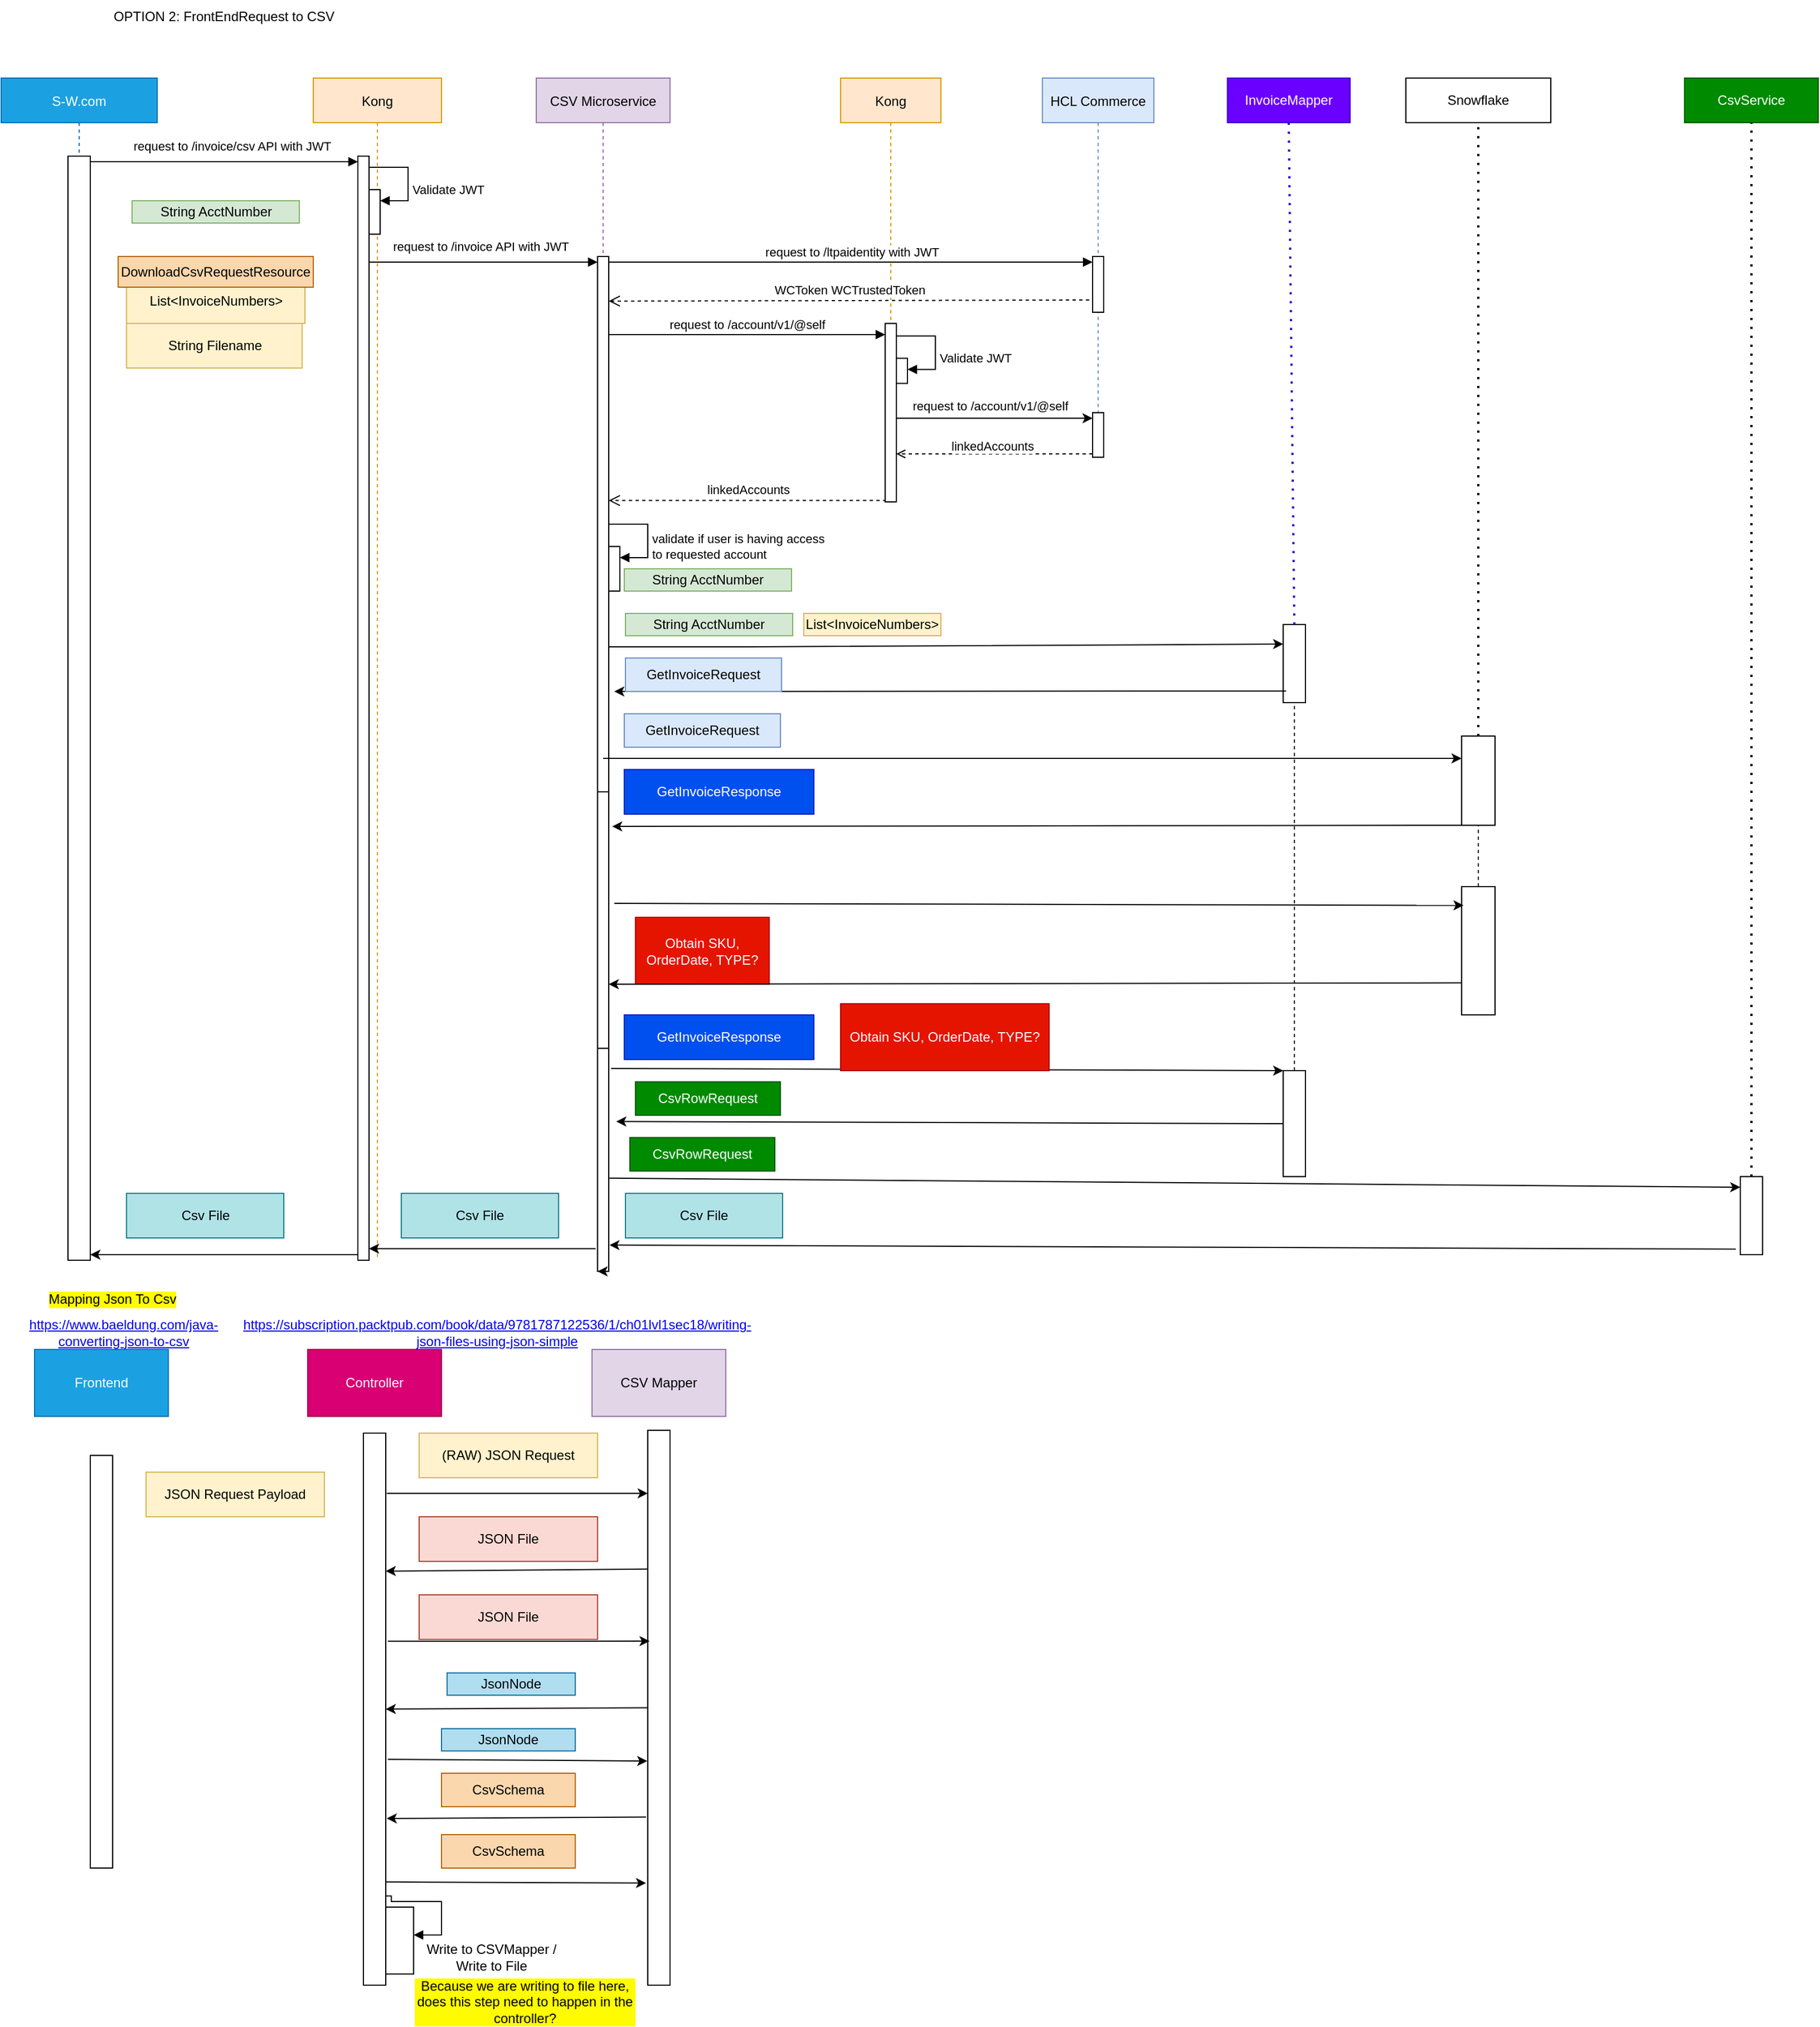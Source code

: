 <mxfile version="24.0.1" type="github">
  <diagram name="Page-1" id="2YBvvXClWsGukQMizWep">
    <mxGraphModel dx="1889" dy="1142" grid="1" gridSize="10" guides="1" tooltips="1" connect="1" arrows="1" fold="1" page="1" pageScale="1" pageWidth="850" pageHeight="1100" math="0" shadow="0">
      <root>
        <mxCell id="0" />
        <mxCell id="1" parent="0" />
        <mxCell id="YJNnLyJVlC_eIxuYvdxh-1" value="OPTION 2: FrontEndRequest to CSV" style="text;html=1;align=center;verticalAlign=middle;whiteSpace=wrap;rounded=0;" parent="1" vertex="1">
          <mxGeometry x="70" y="20" width="280" height="30" as="geometry" />
        </mxCell>
        <mxCell id="YJNnLyJVlC_eIxuYvdxh-55" value="S-W.com" style="shape=umlLifeline;perimeter=lifelinePerimeter;container=1;collapsible=0;recursiveResize=0;rounded=0;shadow=0;strokeWidth=1;fillColor=#1ba1e2;strokeColor=#006EAF;fontColor=#ffffff;" parent="1" vertex="1">
          <mxGeometry x="10" y="90" width="140" height="660" as="geometry" />
        </mxCell>
        <mxCell id="YJNnLyJVlC_eIxuYvdxh-56" value="CSV Microservice" style="shape=umlLifeline;perimeter=lifelinePerimeter;container=1;collapsible=0;recursiveResize=0;rounded=0;shadow=0;strokeWidth=1;fillColor=#e1d5e7;strokeColor=#9673a6;" parent="1" vertex="1">
          <mxGeometry x="490" y="90" width="120" height="640" as="geometry" />
        </mxCell>
        <mxCell id="YJNnLyJVlC_eIxuYvdxh-57" value="" style="html=1;points=[[0,0,0,0,5],[0,1,0,0,-5],[1,0,0,0,5],[1,1,0,0,-5]];perimeter=orthogonalPerimeter;outlineConnect=0;targetShapes=umlLifeline;portConstraint=eastwest;newEdgeStyle={&quot;curved&quot;:0,&quot;rounded&quot;:0};" parent="YJNnLyJVlC_eIxuYvdxh-56" vertex="1">
          <mxGeometry x="55" y="160" width="10" height="480" as="geometry" />
        </mxCell>
        <mxCell id="YJNnLyJVlC_eIxuYvdxh-58" value="" style="html=1;points=[[0,0,0,0,5],[0,1,0,0,-5],[1,0,0,0,5],[1,1,0,0,-5]];perimeter=orthogonalPerimeter;outlineConnect=0;targetShapes=umlLifeline;portConstraint=eastwest;newEdgeStyle={&quot;curved&quot;:0,&quot;rounded&quot;:0};" parent="YJNnLyJVlC_eIxuYvdxh-56" vertex="1">
          <mxGeometry x="65" y="420" width="10" height="40" as="geometry" />
        </mxCell>
        <mxCell id="YJNnLyJVlC_eIxuYvdxh-59" value="validate if user is having access &lt;br&gt;to requested account" style="html=1;align=left;spacingLeft=2;endArrow=block;rounded=0;edgeStyle=orthogonalEdgeStyle;curved=0;rounded=0;" parent="YJNnLyJVlC_eIxuYvdxh-56" target="YJNnLyJVlC_eIxuYvdxh-58" edge="1">
          <mxGeometry x="0.212" relative="1" as="geometry">
            <mxPoint x="65" y="400" as="sourcePoint" />
            <Array as="points">
              <mxPoint x="100" y="400" />
              <mxPoint x="100" y="430" />
            </Array>
            <mxPoint as="offset" />
          </mxGeometry>
        </mxCell>
        <mxCell id="YJNnLyJVlC_eIxuYvdxh-64" value="HCL Commerce" style="shape=umlLifeline;perimeter=lifelinePerimeter;container=1;collapsible=0;recursiveResize=0;rounded=0;shadow=0;strokeWidth=1;fillColor=#dae8fc;strokeColor=#6c8ebf;" parent="1" vertex="1">
          <mxGeometry x="944" y="90" width="100" height="340" as="geometry" />
        </mxCell>
        <mxCell id="YJNnLyJVlC_eIxuYvdxh-65" value="" style="html=1;points=[[0,0,0,0,5],[0,1,0,0,-5],[1,0,0,0,5],[1,1,0,0,-5]];perimeter=orthogonalPerimeter;outlineConnect=0;targetShapes=umlLifeline;portConstraint=eastwest;newEdgeStyle={&quot;curved&quot;:0,&quot;rounded&quot;:0};" parent="YJNnLyJVlC_eIxuYvdxh-64" vertex="1">
          <mxGeometry x="45" y="160" width="10" height="50" as="geometry" />
        </mxCell>
        <mxCell id="YJNnLyJVlC_eIxuYvdxh-66" value="" style="html=1;points=[[0,0,0,0,5],[0,1,0,0,-5],[1,0,0,0,5],[1,1,0,0,-5]];perimeter=orthogonalPerimeter;outlineConnect=0;targetShapes=umlLifeline;portConstraint=eastwest;newEdgeStyle={&quot;curved&quot;:0,&quot;rounded&quot;:0};" parent="YJNnLyJVlC_eIxuYvdxh-64" vertex="1">
          <mxGeometry x="45" y="300" width="10" height="40" as="geometry" />
        </mxCell>
        <mxCell id="YJNnLyJVlC_eIxuYvdxh-69" value="Kong" style="shape=umlLifeline;perimeter=lifelinePerimeter;container=1;collapsible=0;recursiveResize=0;rounded=0;shadow=0;strokeWidth=1;fillColor=#ffe6cc;strokeColor=#d79b00;" parent="1" vertex="1">
          <mxGeometry x="290" y="90" width="115" height="1060" as="geometry" />
        </mxCell>
        <mxCell id="YJNnLyJVlC_eIxuYvdxh-70" value="request to /qbexport API" style="html=1;verticalAlign=bottom;endArrow=block;curved=0;rounded=0;entryX=0;entryY=0;entryDx=0;entryDy=5;" parent="YJNnLyJVlC_eIxuYvdxh-69" edge="1">
          <mxGeometry relative="1" as="geometry">
            <mxPoint x="100" y="75" as="sourcePoint" />
          </mxGeometry>
        </mxCell>
        <mxCell id="YJNnLyJVlC_eIxuYvdxh-71" value="response qbInvoices" style="html=1;verticalAlign=bottom;endArrow=open;dashed=1;endSize=8;curved=0;rounded=0;exitX=0;exitY=1;exitDx=0;exitDy=-5;" parent="YJNnLyJVlC_eIxuYvdxh-69" edge="1">
          <mxGeometry relative="1" as="geometry">
            <mxPoint x="100" y="145" as="targetPoint" />
          </mxGeometry>
        </mxCell>
        <mxCell id="YJNnLyJVlC_eIxuYvdxh-72" value="" style="html=1;points=[[0,0,0,0,5],[0,1,0,0,-5],[1,0,0,0,5],[1,1,0,0,-5]];perimeter=orthogonalPerimeter;outlineConnect=0;targetShapes=umlLifeline;portConstraint=eastwest;newEdgeStyle={&quot;curved&quot;:0,&quot;rounded&quot;:0};" parent="YJNnLyJVlC_eIxuYvdxh-69" vertex="1">
          <mxGeometry x="40" y="70" width="10" height="990" as="geometry" />
        </mxCell>
        <mxCell id="YJNnLyJVlC_eIxuYvdxh-73" value="" style="html=1;points=[[0,0,0,0,5],[0,1,0,0,-5],[1,0,0,0,5],[1,1,0,0,-5]];perimeter=orthogonalPerimeter;outlineConnect=0;targetShapes=umlLifeline;portConstraint=eastwest;newEdgeStyle={&quot;curved&quot;:0,&quot;rounded&quot;:0};" parent="YJNnLyJVlC_eIxuYvdxh-69" vertex="1">
          <mxGeometry x="50" y="100" width="10" height="40" as="geometry" />
        </mxCell>
        <mxCell id="YJNnLyJVlC_eIxuYvdxh-74" value="Validate JWT" style="html=1;align=left;spacingLeft=2;endArrow=block;rounded=0;edgeStyle=orthogonalEdgeStyle;curved=0;rounded=0;exitX=1;exitY=0;exitDx=0;exitDy=5;exitPerimeter=0;" parent="YJNnLyJVlC_eIxuYvdxh-69" source="YJNnLyJVlC_eIxuYvdxh-72" target="YJNnLyJVlC_eIxuYvdxh-73" edge="1">
          <mxGeometry x="0.263" relative="1" as="geometry">
            <mxPoint x="55" y="80" as="sourcePoint" />
            <Array as="points">
              <mxPoint x="50" y="80" />
              <mxPoint x="85" y="80" />
              <mxPoint x="85" y="110" />
            </Array>
            <mxPoint as="offset" />
          </mxGeometry>
        </mxCell>
        <mxCell id="YJNnLyJVlC_eIxuYvdxh-75" value="request to /invoice/csv API with JWT" style="html=1;verticalAlign=bottom;endArrow=block;curved=0;rounded=0;entryX=0;entryY=0;entryDx=0;entryDy=5;exitX=1;exitY=0;exitDx=0;exitDy=5;exitPerimeter=0;" parent="1" source="YJNnLyJVlC_eIxuYvdxh-106" target="YJNnLyJVlC_eIxuYvdxh-72" edge="1">
          <mxGeometry x="0.059" y="5" relative="1" as="geometry">
            <mxPoint x="160" y="165" as="sourcePoint" />
            <mxPoint as="offset" />
          </mxGeometry>
        </mxCell>
        <mxCell id="YJNnLyJVlC_eIxuYvdxh-76" value="request to /invoice API with JWT" style="html=1;verticalAlign=bottom;endArrow=block;curved=0;rounded=0;entryX=0;entryY=0;entryDx=0;entryDy=5;" parent="1" target="YJNnLyJVlC_eIxuYvdxh-57" edge="1">
          <mxGeometry x="-0.024" y="5" relative="1" as="geometry">
            <mxPoint x="340" y="255" as="sourcePoint" />
            <mxPoint as="offset" />
          </mxGeometry>
        </mxCell>
        <mxCell id="YJNnLyJVlC_eIxuYvdxh-77" value="request to&amp;nbsp;/account/v1/@self" style="html=1;verticalAlign=bottom;endArrow=block;curved=0;rounded=0;" parent="1" target="YJNnLyJVlC_eIxuYvdxh-84" edge="1">
          <mxGeometry relative="1" as="geometry">
            <mxPoint x="555" y="320" as="sourcePoint" />
            <mxPoint as="offset" />
            <mxPoint x="700" y="320" as="targetPoint" />
          </mxGeometry>
        </mxCell>
        <mxCell id="YJNnLyJVlC_eIxuYvdxh-78" value="linkedAccounts" style="html=1;verticalAlign=bottom;endArrow=open;dashed=1;endSize=8;curved=0;rounded=0;exitX=0.456;exitY=0.57;exitDx=0;exitDy=0;exitPerimeter=0;" parent="1" edge="1">
          <mxGeometry x="-0.006" y="-1" relative="1" as="geometry">
            <mxPoint x="555" y="468.8" as="targetPoint" />
            <mxPoint as="offset" />
            <mxPoint x="804.04" y="468.8" as="sourcePoint" />
          </mxGeometry>
        </mxCell>
        <mxCell id="YJNnLyJVlC_eIxuYvdxh-81" value="Kong" style="shape=umlLifeline;perimeter=lifelinePerimeter;container=1;collapsible=0;recursiveResize=0;rounded=0;shadow=0;strokeWidth=1;fillColor=#ffe6cc;strokeColor=#d79b00;" parent="1" vertex="1">
          <mxGeometry x="763" y="90" width="90" height="380" as="geometry" />
        </mxCell>
        <mxCell id="YJNnLyJVlC_eIxuYvdxh-82" value="request to /qbexport API" style="html=1;verticalAlign=bottom;endArrow=block;curved=0;rounded=0;entryX=0;entryY=0;entryDx=0;entryDy=5;" parent="YJNnLyJVlC_eIxuYvdxh-81" edge="1">
          <mxGeometry relative="1" as="geometry">
            <mxPoint x="100" y="75" as="sourcePoint" />
          </mxGeometry>
        </mxCell>
        <mxCell id="YJNnLyJVlC_eIxuYvdxh-83" value="response qbInvoices" style="html=1;verticalAlign=bottom;endArrow=open;dashed=1;endSize=8;curved=0;rounded=0;exitX=0;exitY=1;exitDx=0;exitDy=-5;" parent="YJNnLyJVlC_eIxuYvdxh-81" edge="1">
          <mxGeometry relative="1" as="geometry">
            <mxPoint x="100" y="145" as="targetPoint" />
          </mxGeometry>
        </mxCell>
        <mxCell id="YJNnLyJVlC_eIxuYvdxh-84" value="" style="html=1;points=[[0,0,0,0,5],[0,1,0,0,-5],[1,0,0,0,5],[1,1,0,0,-5]];perimeter=orthogonalPerimeter;outlineConnect=0;targetShapes=umlLifeline;portConstraint=eastwest;newEdgeStyle={&quot;curved&quot;:0,&quot;rounded&quot;:0};" parent="YJNnLyJVlC_eIxuYvdxh-81" vertex="1">
          <mxGeometry x="40" y="220" width="10" height="160" as="geometry" />
        </mxCell>
        <mxCell id="YJNnLyJVlC_eIxuYvdxh-85" value="" style="html=1;points=[[0,0,0,0,5],[0,1,0,0,-5],[1,0,0,0,5],[1,1,0,0,-5]];perimeter=orthogonalPerimeter;outlineConnect=0;targetShapes=umlLifeline;portConstraint=eastwest;newEdgeStyle={&quot;curved&quot;:0,&quot;rounded&quot;:0};" parent="YJNnLyJVlC_eIxuYvdxh-81" vertex="1">
          <mxGeometry x="50" y="251.25" width="10" height="22.5" as="geometry" />
        </mxCell>
        <mxCell id="YJNnLyJVlC_eIxuYvdxh-86" value="Validate JWT" style="html=1;align=left;spacingLeft=2;endArrow=block;rounded=0;edgeStyle=orthogonalEdgeStyle;curved=0;rounded=0;exitX=1;exitY=0;exitDx=0;exitDy=5;exitPerimeter=0;" parent="YJNnLyJVlC_eIxuYvdxh-81" target="YJNnLyJVlC_eIxuYvdxh-85" edge="1">
          <mxGeometry x="0.263" relative="1" as="geometry">
            <mxPoint x="50" y="226.25" as="sourcePoint" />
            <Array as="points">
              <mxPoint x="50" y="231.25" />
              <mxPoint x="85" y="231.25" />
              <mxPoint x="85" y="261.25" />
            </Array>
            <mxPoint as="offset" />
          </mxGeometry>
        </mxCell>
        <mxCell id="YJNnLyJVlC_eIxuYvdxh-87" value="request to /ltpaidentity with JWT" style="html=1;verticalAlign=bottom;endArrow=block;curved=0;rounded=0;entryX=0;entryY=0;entryDx=0;entryDy=5;exitX=1;exitY=0;exitDx=0;exitDy=5;exitPerimeter=0;" parent="1" source="YJNnLyJVlC_eIxuYvdxh-57" target="YJNnLyJVlC_eIxuYvdxh-65" edge="1">
          <mxGeometry x="0.004" relative="1" as="geometry">
            <mxPoint x="560" y="255" as="sourcePoint" />
            <mxPoint as="offset" />
          </mxGeometry>
        </mxCell>
        <mxCell id="YJNnLyJVlC_eIxuYvdxh-88" value="WCToken WCTrustedToken" style="html=1;verticalAlign=bottom;endArrow=open;dashed=1;endSize=8;curved=0;rounded=0;entryX=1;entryY=1;entryDx=0;entryDy=-5;entryPerimeter=0;exitX=-0.3;exitY=0.78;exitDx=0;exitDy=0;exitPerimeter=0;" parent="1" source="YJNnLyJVlC_eIxuYvdxh-65" edge="1">
          <mxGeometry relative="1" as="geometry">
            <mxPoint x="555" y="290" as="targetPoint" />
            <mxPoint as="offset" />
            <mxPoint x="760" y="290" as="sourcePoint" />
          </mxGeometry>
        </mxCell>
        <mxCell id="YJNnLyJVlC_eIxuYvdxh-89" style="edgeStyle=orthogonalEdgeStyle;rounded=0;orthogonalLoop=1;jettySize=auto;html=1;curved=0;entryX=0;entryY=0;entryDx=0;entryDy=5;entryPerimeter=0;" parent="1" source="YJNnLyJVlC_eIxuYvdxh-84" target="YJNnLyJVlC_eIxuYvdxh-66" edge="1">
          <mxGeometry relative="1" as="geometry">
            <Array as="points">
              <mxPoint x="860" y="395" />
              <mxPoint x="860" y="395" />
            </Array>
          </mxGeometry>
        </mxCell>
        <mxCell id="YJNnLyJVlC_eIxuYvdxh-90" value="request to&amp;nbsp;/account/v1/@self" style="edgeLabel;html=1;align=center;verticalAlign=middle;resizable=0;points=[];" parent="YJNnLyJVlC_eIxuYvdxh-89" connectable="0" vertex="1">
          <mxGeometry x="-0.053" y="4" relative="1" as="geometry">
            <mxPoint y="-7" as="offset" />
          </mxGeometry>
        </mxCell>
        <mxCell id="YJNnLyJVlC_eIxuYvdxh-91" style="edgeStyle=orthogonalEdgeStyle;rounded=0;orthogonalLoop=1;jettySize=auto;html=1;curved=0;dashed=1;endArrow=open;endFill=0;" parent="1" edge="1">
          <mxGeometry relative="1" as="geometry">
            <mxPoint x="989" y="427" as="sourcePoint" />
            <mxPoint x="813" y="427" as="targetPoint" />
            <Array as="points">
              <mxPoint x="860" y="427" />
              <mxPoint x="860" y="427" />
            </Array>
          </mxGeometry>
        </mxCell>
        <mxCell id="YJNnLyJVlC_eIxuYvdxh-92" value="linkedAccounts" style="edgeLabel;html=1;align=center;verticalAlign=middle;resizable=0;points=[];" parent="YJNnLyJVlC_eIxuYvdxh-91" connectable="0" vertex="1">
          <mxGeometry x="0.027" relative="1" as="geometry">
            <mxPoint y="-7" as="offset" />
          </mxGeometry>
        </mxCell>
        <mxCell id="YJNnLyJVlC_eIxuYvdxh-106" value="" style="html=1;points=[[0,0,0,0,5],[0,1,0,0,-5],[1,0,0,0,5],[1,1,0,0,-5]];perimeter=orthogonalPerimeter;outlineConnect=0;targetShapes=umlLifeline;portConstraint=eastwest;newEdgeStyle={&quot;curved&quot;:0,&quot;rounded&quot;:0};" parent="1" vertex="1">
          <mxGeometry x="70" y="160" width="20" height="990" as="geometry" />
        </mxCell>
        <mxCell id="YJNnLyJVlC_eIxuYvdxh-215" value="Mapping Json To Csv" style="text;html=1;align=center;verticalAlign=middle;whiteSpace=wrap;rounded=0;labelBackgroundColor=#fffb00;" parent="1" vertex="1">
          <mxGeometry x="10" y="1170" width="200" height="30" as="geometry" />
        </mxCell>
        <mxCell id="YJNnLyJVlC_eIxuYvdxh-216" value="Controller" style="rounded=0;whiteSpace=wrap;html=1;fillColor=#d80073;strokeColor=#A50040;fontColor=#ffffff;" parent="1" vertex="1">
          <mxGeometry x="285" y="1230" width="120" height="60" as="geometry" />
        </mxCell>
        <mxCell id="YJNnLyJVlC_eIxuYvdxh-217" value="JSON Request Payload" style="rounded=0;whiteSpace=wrap;html=1;fillColor=#fff2cc;strokeColor=#d6b656;" parent="1" vertex="1">
          <mxGeometry x="140" y="1340" width="160" height="40" as="geometry" />
        </mxCell>
        <mxCell id="YJNnLyJVlC_eIxuYvdxh-222" value="CSV Mapper" style="rounded=0;whiteSpace=wrap;html=1;fillColor=#e1d5e7;strokeColor=#9673a6;" parent="1" vertex="1">
          <mxGeometry x="540" y="1230" width="120" height="60" as="geometry" />
        </mxCell>
        <mxCell id="YJNnLyJVlC_eIxuYvdxh-225" value="Frontend" style="rounded=0;whiteSpace=wrap;html=1;fillColor=#1ba1e2;fontColor=#ffffff;strokeColor=#006EAF;" parent="1" vertex="1">
          <mxGeometry x="40" y="1230" width="120" height="60" as="geometry" />
        </mxCell>
        <mxCell id="YJNnLyJVlC_eIxuYvdxh-226" value="" style="rounded=0;whiteSpace=wrap;html=1;" parent="1" vertex="1">
          <mxGeometry x="90" y="1325" width="20" height="370" as="geometry" />
        </mxCell>
        <mxCell id="YJNnLyJVlC_eIxuYvdxh-227" value="" style="rounded=0;whiteSpace=wrap;html=1;" parent="1" vertex="1">
          <mxGeometry x="335" y="1305" width="20" height="495" as="geometry" />
        </mxCell>
        <mxCell id="YJNnLyJVlC_eIxuYvdxh-228" value="" style="rounded=0;whiteSpace=wrap;html=1;" parent="1" vertex="1">
          <mxGeometry x="590" y="1302.5" width="20" height="497.5" as="geometry" />
        </mxCell>
        <mxCell id="YJNnLyJVlC_eIxuYvdxh-234" value="&lt;a href=&quot;https://www.baeldung.com/java-converting-json-to-csv&quot;&gt;https://www.baeldung.com/java-converting-json-to-csv&lt;/a&gt;" style="text;html=1;align=center;verticalAlign=middle;whiteSpace=wrap;rounded=0;" parent="1" vertex="1">
          <mxGeometry x="90" y="1200" width="60" height="30" as="geometry" />
        </mxCell>
        <mxCell id="YJNnLyJVlC_eIxuYvdxh-235" value="" style="endArrow=classic;html=1;rounded=0;exitX=1.097;exitY=0.377;exitDx=0;exitDy=0;entryX=0.084;entryY=0.38;entryDx=0;entryDy=0;entryPerimeter=0;exitPerimeter=0;" parent="1" source="YJNnLyJVlC_eIxuYvdxh-227" target="YJNnLyJVlC_eIxuYvdxh-228" edge="1">
          <mxGeometry width="50" height="50" relative="1" as="geometry">
            <mxPoint x="420" y="1540" as="sourcePoint" />
            <mxPoint x="470" y="1490" as="targetPoint" />
          </mxGeometry>
        </mxCell>
        <mxCell id="YJNnLyJVlC_eIxuYvdxh-237" value="" style="endArrow=classic;html=1;rounded=0;exitX=0;exitY=0.5;exitDx=0;exitDy=0;" parent="1" source="YJNnLyJVlC_eIxuYvdxh-228" target="YJNnLyJVlC_eIxuYvdxh-227" edge="1">
          <mxGeometry width="50" height="50" relative="1" as="geometry">
            <mxPoint x="550" y="1510" as="sourcePoint" />
            <mxPoint x="357" y="1485" as="targetPoint" />
            <Array as="points" />
          </mxGeometry>
        </mxCell>
        <mxCell id="YJNnLyJVlC_eIxuYvdxh-246" value="JsonNode" style="rounded=0;whiteSpace=wrap;html=1;fillColor=#b1ddf0;strokeColor=#10739e;" parent="1" vertex="1">
          <mxGeometry x="410" y="1520" width="115" height="20" as="geometry" />
        </mxCell>
        <mxCell id="YJNnLyJVlC_eIxuYvdxh-248" value="JsonNode" style="rounded=0;whiteSpace=wrap;html=1;fillColor=#b1ddf0;strokeColor=#10739e;" parent="1" vertex="1">
          <mxGeometry x="405" y="1570" width="120" height="20" as="geometry" />
        </mxCell>
        <mxCell id="YJNnLyJVlC_eIxuYvdxh-249" value="" style="endArrow=classic;html=1;rounded=0;exitX=-0.074;exitY=0.697;exitDx=0;exitDy=0;exitPerimeter=0;entryX=1.045;entryY=0.698;entryDx=0;entryDy=0;entryPerimeter=0;" parent="1" source="YJNnLyJVlC_eIxuYvdxh-228" target="YJNnLyJVlC_eIxuYvdxh-227" edge="1">
          <mxGeometry width="50" height="50" relative="1" as="geometry">
            <mxPoint x="480" y="1560" as="sourcePoint" />
            <mxPoint x="530" y="1510" as="targetPoint" />
            <Array as="points" />
          </mxGeometry>
        </mxCell>
        <mxCell id="YJNnLyJVlC_eIxuYvdxh-250" value="CsvSchema" style="rounded=0;whiteSpace=wrap;html=1;fillColor=#fad7ac;strokeColor=#b46504;" parent="1" vertex="1">
          <mxGeometry x="405" y="1610" width="120" height="30" as="geometry" />
        </mxCell>
        <mxCell id="YJNnLyJVlC_eIxuYvdxh-251" value="" style="endArrow=classic;html=1;rounded=0;exitX=1.097;exitY=0.591;exitDx=0;exitDy=0;exitPerimeter=0;entryX=-0.021;entryY=0.596;entryDx=0;entryDy=0;entryPerimeter=0;" parent="1" source="YJNnLyJVlC_eIxuYvdxh-227" target="YJNnLyJVlC_eIxuYvdxh-228" edge="1">
          <mxGeometry width="50" height="50" relative="1" as="geometry">
            <mxPoint x="370" y="1590" as="sourcePoint" />
            <mxPoint x="420" y="1540" as="targetPoint" />
          </mxGeometry>
        </mxCell>
        <mxCell id="YJNnLyJVlC_eIxuYvdxh-252" value="" style="endArrow=classic;html=1;rounded=0;exitX=0.992;exitY=0.813;exitDx=0;exitDy=0;entryX=-0.074;entryY=0.816;entryDx=0;entryDy=0;entryPerimeter=0;exitPerimeter=0;" parent="1" source="YJNnLyJVlC_eIxuYvdxh-227" target="YJNnLyJVlC_eIxuYvdxh-228" edge="1">
          <mxGeometry width="50" height="50" relative="1" as="geometry">
            <mxPoint x="360" y="1671" as="sourcePoint" />
            <mxPoint x="575" y="1670" as="targetPoint" />
          </mxGeometry>
        </mxCell>
        <mxCell id="YJNnLyJVlC_eIxuYvdxh-253" value="CsvSchema" style="rounded=0;whiteSpace=wrap;html=1;fillColor=#fad7ac;strokeColor=#b46504;" parent="1" vertex="1">
          <mxGeometry x="405" y="1665" width="120" height="30" as="geometry" />
        </mxCell>
        <mxCell id="YJNnLyJVlC_eIxuYvdxh-255" value="" style="rounded=0;whiteSpace=wrap;html=1;" parent="1" vertex="1">
          <mxGeometry x="355" y="1730" width="25" height="60" as="geometry" />
        </mxCell>
        <mxCell id="YJNnLyJVlC_eIxuYvdxh-257" value="Write to CSVMapper / Write to File" style="text;html=1;align=center;verticalAlign=middle;whiteSpace=wrap;rounded=0;" parent="1" vertex="1">
          <mxGeometry x="390" y="1760" width="120" height="30" as="geometry" />
        </mxCell>
        <mxCell id="YJNnLyJVlC_eIxuYvdxh-258" value="" style="endArrow=classic;html=1;rounded=0;exitX=1.045;exitY=0.109;exitDx=0;exitDy=0;exitPerimeter=0;" parent="1" source="YJNnLyJVlC_eIxuYvdxh-227" edge="1">
          <mxGeometry width="50" height="50" relative="1" as="geometry">
            <mxPoint x="360" y="1350" as="sourcePoint" />
            <mxPoint x="590" y="1359" as="targetPoint" />
          </mxGeometry>
        </mxCell>
        <mxCell id="YJNnLyJVlC_eIxuYvdxh-260" value="(RAW) JSON Request" style="rounded=0;whiteSpace=wrap;html=1;fillColor=#fff2cc;strokeColor=#d6b656;" parent="1" vertex="1">
          <mxGeometry x="385" y="1305" width="160" height="40" as="geometry" />
        </mxCell>
        <mxCell id="YJNnLyJVlC_eIxuYvdxh-261" value="" style="endArrow=classic;html=1;rounded=0;exitX=0;exitY=0.25;exitDx=0;exitDy=0;entryX=1;entryY=0.25;entryDx=0;entryDy=0;" parent="1" source="YJNnLyJVlC_eIxuYvdxh-228" target="YJNnLyJVlC_eIxuYvdxh-227" edge="1">
          <mxGeometry width="50" height="50" relative="1" as="geometry">
            <mxPoint x="430" y="1560" as="sourcePoint" />
            <mxPoint x="480" y="1510" as="targetPoint" />
          </mxGeometry>
        </mxCell>
        <mxCell id="YJNnLyJVlC_eIxuYvdxh-262" value="JSON File" style="rounded=0;whiteSpace=wrap;html=1;fillColor=#fad9d5;strokeColor=#ae4132;" parent="1" vertex="1">
          <mxGeometry x="385" y="1380" width="160" height="40" as="geometry" />
        </mxCell>
        <mxCell id="YJNnLyJVlC_eIxuYvdxh-264" value="JSON File" style="rounded=0;whiteSpace=wrap;html=1;fillColor=#fad9d5;strokeColor=#ae4132;" parent="1" vertex="1">
          <mxGeometry x="385" y="1450" width="160" height="40" as="geometry" />
        </mxCell>
        <mxCell id="YJNnLyJVlC_eIxuYvdxh-265" value="" style="html=1;align=left;spacingLeft=2;endArrow=block;rounded=0;edgeStyle=orthogonalEdgeStyle;curved=0;rounded=0;" parent="1" edge="1">
          <mxGeometry x="0.265" relative="1" as="geometry">
            <mxPoint x="355" y="1730" as="sourcePoint" />
            <Array as="points">
              <mxPoint x="355" y="1720" />
              <mxPoint x="360" y="1720" />
              <mxPoint x="360" y="1725" />
              <mxPoint x="405" y="1725" />
              <mxPoint x="405" y="1755" />
            </Array>
            <mxPoint as="offset" />
            <mxPoint x="380.05" y="1755" as="targetPoint" />
          </mxGeometry>
        </mxCell>
        <mxCell id="YJNnLyJVlC_eIxuYvdxh-266" value="Because we are writing to file here, does this step need to happen in the controller?" style="text;html=1;align=center;verticalAlign=middle;whiteSpace=wrap;rounded=0;labelBackgroundColor=#fffb00;" parent="1" vertex="1">
          <mxGeometry x="380" y="1800" width="200" height="30" as="geometry" />
        </mxCell>
        <mxCell id="YJNnLyJVlC_eIxuYvdxh-267" value="&lt;a href=&quot;https://subscription.packtpub.com/book/data/9781787122536/1/ch01lvl1sec18/writing-json-files-using-json-simple&quot;&gt;https://subscription.packtpub.com/book/data/9781787122536/1/ch01lvl1sec18/writing-json-files-using-json-simple&lt;/a&gt;" style="text;html=1;align=center;verticalAlign=middle;whiteSpace=wrap;rounded=0;" parent="1" vertex="1">
          <mxGeometry x="425" y="1200" width="60" height="30" as="geometry" />
        </mxCell>
        <mxCell id="g4OkjtU_miHgyNRjrbvA-1" value="List&amp;lt;InvoiceNumbers&amp;gt;" style="rounded=0;whiteSpace=wrap;html=1;fillColor=#fff2cc;strokeColor=#d6b656;" parent="1" vertex="1">
          <mxGeometry x="122.5" y="270" width="160" height="40" as="geometry" />
        </mxCell>
        <mxCell id="YJNnLyJVlC_eIxuYvdxh-325" value="DownloadCsvRequestResource" style="rounded=0;whiteSpace=wrap;html=1;fillColor=#fad7ac;strokeColor=#b46504;" parent="1" vertex="1">
          <mxGeometry x="115" y="250" width="175" height="27.5" as="geometry" />
        </mxCell>
        <mxCell id="bELpRqXfXvMZyUZHLbvB-1" value="String AcctNumber" style="rounded=0;whiteSpace=wrap;html=1;fillColor=#d5e8d4;strokeColor=#82b366;" vertex="1" parent="1">
          <mxGeometry x="127.5" y="200" width="150" height="20" as="geometry" />
        </mxCell>
        <mxCell id="bELpRqXfXvMZyUZHLbvB-2" value="String AcctNumber" style="rounded=0;whiteSpace=wrap;html=1;fillColor=#d5e8d4;strokeColor=#82b366;" vertex="1" parent="1">
          <mxGeometry x="569" y="530" width="150" height="20" as="geometry" />
        </mxCell>
        <mxCell id="bELpRqXfXvMZyUZHLbvB-3" value="String Filename" style="rounded=0;whiteSpace=wrap;html=1;fillColor=#fff2cc;strokeColor=#d6b656;" vertex="1" parent="1">
          <mxGeometry x="122.5" y="310" width="157.5" height="40" as="geometry" />
        </mxCell>
        <mxCell id="bELpRqXfXvMZyUZHLbvB-5" value="InvoiceMapper" style="rounded=0;whiteSpace=wrap;html=1;fillColor=#6a00ff;fontColor=#ffffff;strokeColor=#3700CC;" vertex="1" parent="1">
          <mxGeometry x="1110" y="90" width="110" height="40" as="geometry" />
        </mxCell>
        <mxCell id="bELpRqXfXvMZyUZHLbvB-6" value="" style="rounded=0;whiteSpace=wrap;html=1;" vertex="1" parent="1">
          <mxGeometry x="1160" y="580" width="20" height="70" as="geometry" />
        </mxCell>
        <mxCell id="bELpRqXfXvMZyUZHLbvB-7" value="" style="endArrow=none;dashed=1;html=1;dashPattern=1 3;strokeWidth=2;rounded=0;entryX=0.5;entryY=1;entryDx=0;entryDy=0;exitX=0.5;exitY=0;exitDx=0;exitDy=0;fillColor=#6a00ff;strokeColor=#3700CC;" edge="1" parent="1" source="bELpRqXfXvMZyUZHLbvB-6" target="bELpRqXfXvMZyUZHLbvB-5">
          <mxGeometry width="50" height="50" relative="1" as="geometry">
            <mxPoint x="1165" y="580" as="sourcePoint" />
            <mxPoint x="690" y="380" as="targetPoint" />
          </mxGeometry>
        </mxCell>
        <mxCell id="bELpRqXfXvMZyUZHLbvB-10" value="String AcctNumber" style="rounded=0;whiteSpace=wrap;html=1;fillColor=#d5e8d4;strokeColor=#82b366;" vertex="1" parent="1">
          <mxGeometry x="570" y="570" width="150" height="20" as="geometry" />
        </mxCell>
        <mxCell id="bELpRqXfXvMZyUZHLbvB-11" value="List&amp;lt;InvoiceNumbers&amp;gt;" style="rounded=0;whiteSpace=wrap;html=1;fillColor=#fff2cc;strokeColor=#d6b656;" vertex="1" parent="1">
          <mxGeometry x="730" y="570" width="123" height="20" as="geometry" />
        </mxCell>
        <mxCell id="bELpRqXfXvMZyUZHLbvB-13" value="" style="endArrow=classic;html=1;rounded=0;entryX=0;entryY=0.25;entryDx=0;entryDy=0;" edge="1" parent="1" source="YJNnLyJVlC_eIxuYvdxh-57" target="bELpRqXfXvMZyUZHLbvB-6">
          <mxGeometry width="50" height="50" relative="1" as="geometry">
            <mxPoint x="760" y="620" as="sourcePoint" />
            <mxPoint x="1140" y="600" as="targetPoint" />
            <Array as="points">
              <mxPoint x="680" y="600" />
            </Array>
          </mxGeometry>
        </mxCell>
        <mxCell id="bELpRqXfXvMZyUZHLbvB-14" value="" style="endArrow=classic;html=1;rounded=0;exitX=0.132;exitY=0.851;exitDx=0;exitDy=0;exitPerimeter=0;" edge="1" parent="1" source="bELpRqXfXvMZyUZHLbvB-6">
          <mxGeometry width="50" height="50" relative="1" as="geometry">
            <mxPoint x="1140" y="640" as="sourcePoint" />
            <mxPoint x="560" y="640" as="targetPoint" />
          </mxGeometry>
        </mxCell>
        <mxCell id="bELpRqXfXvMZyUZHLbvB-15" value="GetInvoiceRequest" style="rounded=0;whiteSpace=wrap;html=1;fillColor=#dae8fc;strokeColor=#6c8ebf;" vertex="1" parent="1">
          <mxGeometry x="570" y="610" width="140" height="30" as="geometry" />
        </mxCell>
        <mxCell id="bELpRqXfXvMZyUZHLbvB-16" value="Snowflake" style="rounded=0;whiteSpace=wrap;html=1;" vertex="1" parent="1">
          <mxGeometry x="1270" y="90" width="130" height="40" as="geometry" />
        </mxCell>
        <mxCell id="bELpRqXfXvMZyUZHLbvB-17" value="" style="rounded=0;whiteSpace=wrap;html=1;" vertex="1" parent="1">
          <mxGeometry x="1320" y="680" width="30" height="80" as="geometry" />
        </mxCell>
        <mxCell id="bELpRqXfXvMZyUZHLbvB-18" value="" style="endArrow=none;dashed=1;html=1;dashPattern=1 3;strokeWidth=2;rounded=0;exitX=0.5;exitY=0;exitDx=0;exitDy=0;entryX=0.5;entryY=1;entryDx=0;entryDy=0;" edge="1" parent="1" source="bELpRqXfXvMZyUZHLbvB-17" target="bELpRqXfXvMZyUZHLbvB-16">
          <mxGeometry width="50" height="50" relative="1" as="geometry">
            <mxPoint x="1000" y="470" as="sourcePoint" />
            <mxPoint x="1050" y="420" as="targetPoint" />
          </mxGeometry>
        </mxCell>
        <mxCell id="bELpRqXfXvMZyUZHLbvB-19" value="" style="endArrow=classic;html=1;rounded=0;entryX=0;entryY=0.25;entryDx=0;entryDy=0;" edge="1" parent="1" source="YJNnLyJVlC_eIxuYvdxh-56" target="bELpRqXfXvMZyUZHLbvB-17">
          <mxGeometry width="50" height="50" relative="1" as="geometry">
            <mxPoint x="830" y="690" as="sourcePoint" />
            <mxPoint x="880" y="640" as="targetPoint" />
          </mxGeometry>
        </mxCell>
        <mxCell id="bELpRqXfXvMZyUZHLbvB-20" value="GetInvoiceRequest" style="rounded=0;whiteSpace=wrap;html=1;fillColor=#dae8fc;strokeColor=#6c8ebf;" vertex="1" parent="1">
          <mxGeometry x="569" y="660" width="140" height="30" as="geometry" />
        </mxCell>
        <mxCell id="bELpRqXfXvMZyUZHLbvB-21" value="" style="endArrow=classic;html=1;rounded=0;exitX=0;exitY=1;exitDx=0;exitDy=0;entryX=1.309;entryY=0.135;entryDx=0;entryDy=0;entryPerimeter=0;" edge="1" parent="1" source="bELpRqXfXvMZyUZHLbvB-17" target="bELpRqXfXvMZyUZHLbvB-22">
          <mxGeometry width="50" height="50" relative="1" as="geometry">
            <mxPoint x="770" y="820" as="sourcePoint" />
            <mxPoint x="550" y="740" as="targetPoint" />
          </mxGeometry>
        </mxCell>
        <mxCell id="bELpRqXfXvMZyUZHLbvB-22" value="" style="rounded=0;whiteSpace=wrap;html=1;" vertex="1" parent="1">
          <mxGeometry x="545" y="730" width="10" height="230" as="geometry" />
        </mxCell>
        <mxCell id="bELpRqXfXvMZyUZHLbvB-23" value="GetInvoiceResponse" style="rounded=0;whiteSpace=wrap;html=1;fillColor=#0050ef;fontColor=#ffffff;strokeColor=#001DBC;" vertex="1" parent="1">
          <mxGeometry x="569" y="710" width="170" height="40" as="geometry" />
        </mxCell>
        <mxCell id="bELpRqXfXvMZyUZHLbvB-24" value="" style="rounded=0;whiteSpace=wrap;html=1;" vertex="1" parent="1">
          <mxGeometry x="1160" y="980" width="20" height="95" as="geometry" />
        </mxCell>
        <mxCell id="bELpRqXfXvMZyUZHLbvB-25" value="" style="endArrow=none;dashed=1;html=1;rounded=0;entryX=0.5;entryY=1;entryDx=0;entryDy=0;exitX=0.5;exitY=0;exitDx=0;exitDy=0;" edge="1" parent="1" source="bELpRqXfXvMZyUZHLbvB-24" target="bELpRqXfXvMZyUZHLbvB-6">
          <mxGeometry width="50" height="50" relative="1" as="geometry">
            <mxPoint x="1000" y="810" as="sourcePoint" />
            <mxPoint x="1050" y="760" as="targetPoint" />
          </mxGeometry>
        </mxCell>
        <mxCell id="bELpRqXfXvMZyUZHLbvB-34" value="CsvService" style="rounded=0;whiteSpace=wrap;html=1;fillColor=#008a00;fontColor=#ffffff;strokeColor=#005700;" vertex="1" parent="1">
          <mxGeometry x="1520" y="90" width="120" height="40" as="geometry" />
        </mxCell>
        <mxCell id="bELpRqXfXvMZyUZHLbvB-35" value="" style="rounded=0;whiteSpace=wrap;html=1;" vertex="1" parent="1">
          <mxGeometry x="1570" y="1075" width="20" height="70" as="geometry" />
        </mxCell>
        <mxCell id="bELpRqXfXvMZyUZHLbvB-36" value="" style="endArrow=none;dashed=1;html=1;dashPattern=1 3;strokeWidth=2;rounded=0;exitX=0.5;exitY=0;exitDx=0;exitDy=0;" edge="1" parent="1" source="bELpRqXfXvMZyUZHLbvB-35" target="bELpRqXfXvMZyUZHLbvB-34">
          <mxGeometry width="50" height="50" relative="1" as="geometry">
            <mxPoint x="1060" y="590" as="sourcePoint" />
            <mxPoint x="1110" y="540" as="targetPoint" />
          </mxGeometry>
        </mxCell>
        <mxCell id="bELpRqXfXvMZyUZHLbvB-38" value="" style="endArrow=classic;html=1;rounded=0;exitX=1.062;exitY=0.582;exitDx=0;exitDy=0;entryX=0;entryY=0.136;entryDx=0;entryDy=0;entryPerimeter=0;exitPerimeter=0;" edge="1" parent="1" source="bELpRqXfXvMZyUZHLbvB-41" target="bELpRqXfXvMZyUZHLbvB-35">
          <mxGeometry width="50" height="50" relative="1" as="geometry">
            <mxPoint x="1060" y="850" as="sourcePoint" />
            <mxPoint x="1110" y="800" as="targetPoint" />
          </mxGeometry>
        </mxCell>
        <mxCell id="bELpRqXfXvMZyUZHLbvB-39" value="CsvRowRequest" style="rounded=0;whiteSpace=wrap;html=1;fillColor=#008a00;fontColor=#ffffff;strokeColor=#005700;" vertex="1" parent="1">
          <mxGeometry x="574" y="1040" width="130" height="30" as="geometry" />
        </mxCell>
        <mxCell id="bELpRqXfXvMZyUZHLbvB-41" value="" style="rounded=0;whiteSpace=wrap;html=1;" vertex="1" parent="1">
          <mxGeometry x="545" y="960" width="10" height="200" as="geometry" />
        </mxCell>
        <mxCell id="bELpRqXfXvMZyUZHLbvB-42" value="" style="endArrow=classic;html=1;rounded=0;exitX=-0.204;exitY=0.929;exitDx=0;exitDy=0;exitPerimeter=0;entryX=1.062;entryY=0.882;entryDx=0;entryDy=0;entryPerimeter=0;" edge="1" parent="1" source="bELpRqXfXvMZyUZHLbvB-35" target="bELpRqXfXvMZyUZHLbvB-41">
          <mxGeometry width="50" height="50" relative="1" as="geometry">
            <mxPoint x="1460" y="1030" as="sourcePoint" />
            <mxPoint x="990" y="970" as="targetPoint" />
          </mxGeometry>
        </mxCell>
        <mxCell id="bELpRqXfXvMZyUZHLbvB-43" value="Csv File" style="rounded=0;whiteSpace=wrap;html=1;fillColor=#b0e3e6;strokeColor=#0e8088;" vertex="1" parent="1">
          <mxGeometry x="570" y="1090" width="141" height="40" as="geometry" />
        </mxCell>
        <mxCell id="bELpRqXfXvMZyUZHLbvB-44" value="" style="endArrow=classic;html=1;rounded=0;exitX=-0.169;exitY=0.898;exitDx=0;exitDy=0;exitPerimeter=0;" edge="1" parent="1" source="bELpRqXfXvMZyUZHLbvB-41" target="YJNnLyJVlC_eIxuYvdxh-72">
          <mxGeometry width="50" height="50" relative="1" as="geometry">
            <mxPoint x="590" y="1030" as="sourcePoint" />
            <mxPoint x="640" y="980" as="targetPoint" />
          </mxGeometry>
        </mxCell>
        <mxCell id="bELpRqXfXvMZyUZHLbvB-45" value="Csv File" style="rounded=0;whiteSpace=wrap;html=1;fillColor=#b0e3e6;strokeColor=#0e8088;" vertex="1" parent="1">
          <mxGeometry x="369" y="1090" width="141" height="40" as="geometry" />
        </mxCell>
        <mxCell id="bELpRqXfXvMZyUZHLbvB-46" value="Csv File" style="rounded=0;whiteSpace=wrap;html=1;fillColor=#b0e3e6;strokeColor=#0e8088;" vertex="1" parent="1">
          <mxGeometry x="122.5" y="1090" width="141" height="40" as="geometry" />
        </mxCell>
        <mxCell id="bELpRqXfXvMZyUZHLbvB-47" value="" style="endArrow=classic;html=1;rounded=0;exitX=0;exitY=1;exitDx=0;exitDy=-5;exitPerimeter=0;" edge="1" parent="1" source="YJNnLyJVlC_eIxuYvdxh-72" target="YJNnLyJVlC_eIxuYvdxh-106">
          <mxGeometry width="50" height="50" relative="1" as="geometry">
            <mxPoint x="180" y="1070" as="sourcePoint" />
            <mxPoint x="230" y="1020" as="targetPoint" />
          </mxGeometry>
        </mxCell>
        <mxCell id="bELpRqXfXvMZyUZHLbvB-48" style="edgeStyle=orthogonalEdgeStyle;rounded=0;orthogonalLoop=1;jettySize=auto;html=1;exitX=0.25;exitY=1;exitDx=0;exitDy=0;entryX=0;entryY=1;entryDx=0;entryDy=0;" edge="1" parent="1" source="bELpRqXfXvMZyUZHLbvB-41" target="bELpRqXfXvMZyUZHLbvB-41">
          <mxGeometry relative="1" as="geometry" />
        </mxCell>
        <mxCell id="bELpRqXfXvMZyUZHLbvB-51" value="Obtain SKU, OrderDate, TYPE?" style="rounded=0;whiteSpace=wrap;html=1;fillColor=#e51400;strokeColor=#B20000;fontColor=#ffffff;" vertex="1" parent="1">
          <mxGeometry x="579" y="842.5" width="120" height="60" as="geometry" />
        </mxCell>
        <mxCell id="bELpRqXfXvMZyUZHLbvB-53" value="" style="rounded=0;whiteSpace=wrap;html=1;" vertex="1" parent="1">
          <mxGeometry x="1320" y="815" width="30" height="115" as="geometry" />
        </mxCell>
        <mxCell id="bELpRqXfXvMZyUZHLbvB-54" value="" style="endArrow=classic;html=1;rounded=0;entryX=0.059;entryY=0.146;entryDx=0;entryDy=0;entryPerimeter=0;" edge="1" parent="1" target="bELpRqXfXvMZyUZHLbvB-53">
          <mxGeometry width="50" height="50" relative="1" as="geometry">
            <mxPoint x="560" y="830" as="sourcePoint" />
            <mxPoint x="920" y="620" as="targetPoint" />
          </mxGeometry>
        </mxCell>
        <mxCell id="bELpRqXfXvMZyUZHLbvB-56" value="" style="endArrow=classic;html=1;rounded=0;exitX=0;exitY=0.75;exitDx=0;exitDy=0;entryX=1;entryY=0.75;entryDx=0;entryDy=0;" edge="1" parent="1" source="bELpRqXfXvMZyUZHLbvB-53" target="bELpRqXfXvMZyUZHLbvB-22">
          <mxGeometry width="50" height="50" relative="1" as="geometry">
            <mxPoint x="870" y="670" as="sourcePoint" />
            <mxPoint x="680" y="870" as="targetPoint" />
          </mxGeometry>
        </mxCell>
        <mxCell id="bELpRqXfXvMZyUZHLbvB-57" value="" style="endArrow=none;dashed=1;html=1;rounded=0;exitX=0.5;exitY=0;exitDx=0;exitDy=0;entryX=0.5;entryY=1;entryDx=0;entryDy=0;" edge="1" parent="1" source="bELpRqXfXvMZyUZHLbvB-53" target="bELpRqXfXvMZyUZHLbvB-17">
          <mxGeometry width="50" height="50" relative="1" as="geometry">
            <mxPoint x="870" y="670" as="sourcePoint" />
            <mxPoint x="920" y="620" as="targetPoint" />
          </mxGeometry>
        </mxCell>
        <mxCell id="bELpRqXfXvMZyUZHLbvB-58" value="" style="endArrow=classic;html=1;rounded=0;exitX=1.215;exitY=0.09;exitDx=0;exitDy=0;exitPerimeter=0;entryX=0;entryY=0;entryDx=0;entryDy=0;" edge="1" parent="1" source="bELpRqXfXvMZyUZHLbvB-41" target="bELpRqXfXvMZyUZHLbvB-24">
          <mxGeometry width="50" height="50" relative="1" as="geometry">
            <mxPoint x="870" y="940" as="sourcePoint" />
            <mxPoint x="920" y="890" as="targetPoint" />
          </mxGeometry>
        </mxCell>
        <mxCell id="bELpRqXfXvMZyUZHLbvB-59" value="GetInvoiceResponse" style="rounded=0;whiteSpace=wrap;html=1;fillColor=#0050ef;fontColor=#ffffff;strokeColor=#001DBC;" vertex="1" parent="1">
          <mxGeometry x="569" y="930" width="170" height="40" as="geometry" />
        </mxCell>
        <mxCell id="bELpRqXfXvMZyUZHLbvB-60" value="Obtain SKU, OrderDate, TYPE?" style="rounded=0;whiteSpace=wrap;html=1;fillColor=#e51400;strokeColor=#B20000;fontColor=#ffffff;" vertex="1" parent="1">
          <mxGeometry x="763" y="920" width="187" height="60" as="geometry" />
        </mxCell>
        <mxCell id="bELpRqXfXvMZyUZHLbvB-61" value="" style="endArrow=classic;html=1;rounded=0;exitX=0;exitY=0.5;exitDx=0;exitDy=0;entryX=1.677;entryY=0.328;entryDx=0;entryDy=0;entryPerimeter=0;" edge="1" parent="1" source="bELpRqXfXvMZyUZHLbvB-24" target="bELpRqXfXvMZyUZHLbvB-41">
          <mxGeometry width="50" height="50" relative="1" as="geometry">
            <mxPoint x="880" y="940" as="sourcePoint" />
            <mxPoint x="930" y="890" as="targetPoint" />
          </mxGeometry>
        </mxCell>
        <mxCell id="bELpRqXfXvMZyUZHLbvB-62" value="CsvRowRequest" style="rounded=0;whiteSpace=wrap;html=1;fillColor=#008a00;fontColor=#ffffff;strokeColor=#005700;" vertex="1" parent="1">
          <mxGeometry x="579" y="990" width="130" height="30" as="geometry" />
        </mxCell>
      </root>
    </mxGraphModel>
  </diagram>
</mxfile>
